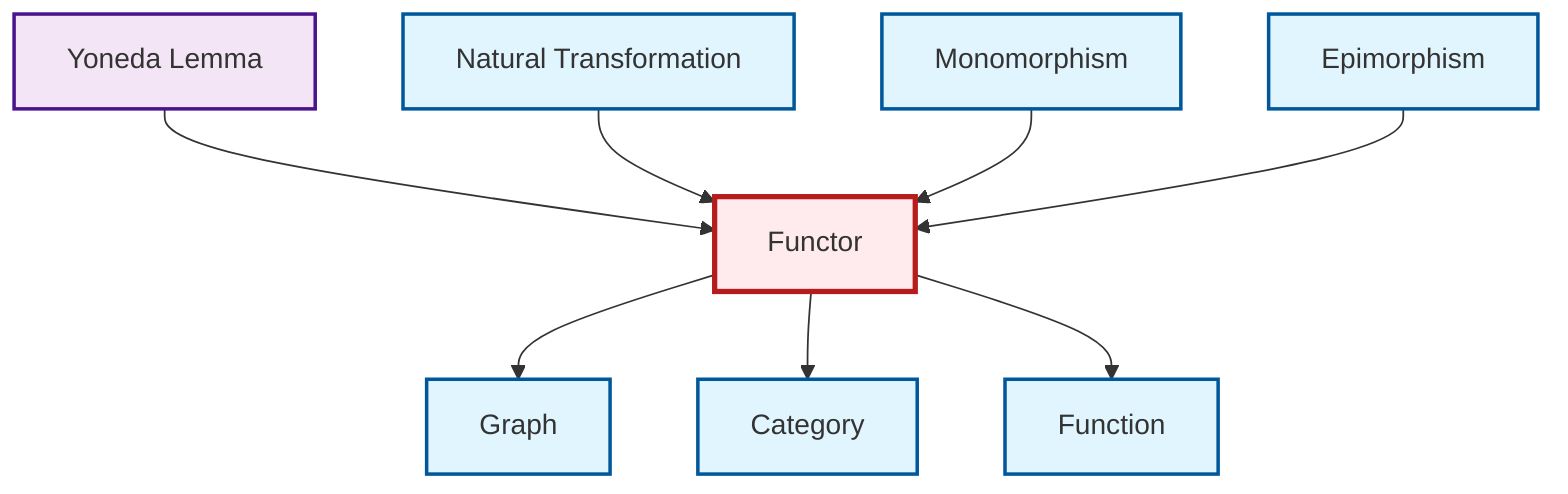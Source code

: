 graph TD
    classDef definition fill:#e1f5fe,stroke:#01579b,stroke-width:2px
    classDef theorem fill:#f3e5f5,stroke:#4a148c,stroke-width:2px
    classDef axiom fill:#fff3e0,stroke:#e65100,stroke-width:2px
    classDef example fill:#e8f5e9,stroke:#1b5e20,stroke-width:2px
    classDef current fill:#ffebee,stroke:#b71c1c,stroke-width:3px
    def-graph["Graph"]:::definition
    thm-yoneda["Yoneda Lemma"]:::theorem
    def-functor["Functor"]:::definition
    def-function["Function"]:::definition
    def-natural-transformation["Natural Transformation"]:::definition
    def-epimorphism["Epimorphism"]:::definition
    def-monomorphism["Monomorphism"]:::definition
    def-category["Category"]:::definition
    def-functor --> def-graph
    thm-yoneda --> def-functor
    def-natural-transformation --> def-functor
    def-monomorphism --> def-functor
    def-functor --> def-category
    def-functor --> def-function
    def-epimorphism --> def-functor
    class def-functor current